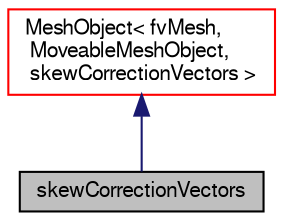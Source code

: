 digraph "skewCorrectionVectors"
{
  bgcolor="transparent";
  edge [fontname="FreeSans",fontsize="10",labelfontname="FreeSans",labelfontsize="10"];
  node [fontname="FreeSans",fontsize="10",shape=record];
  Node0 [label="skewCorrectionVectors",height=0.2,width=0.4,color="black", fillcolor="grey75", style="filled", fontcolor="black"];
  Node1 -> Node0 [dir="back",color="midnightblue",fontsize="10",style="solid",fontname="FreeSans"];
  Node1 [label="MeshObject\< fvMesh,\l MoveableMeshObject,\l skewCorrectionVectors \>",height=0.2,width=0.4,color="red",URL="$a27138.html"];
}

